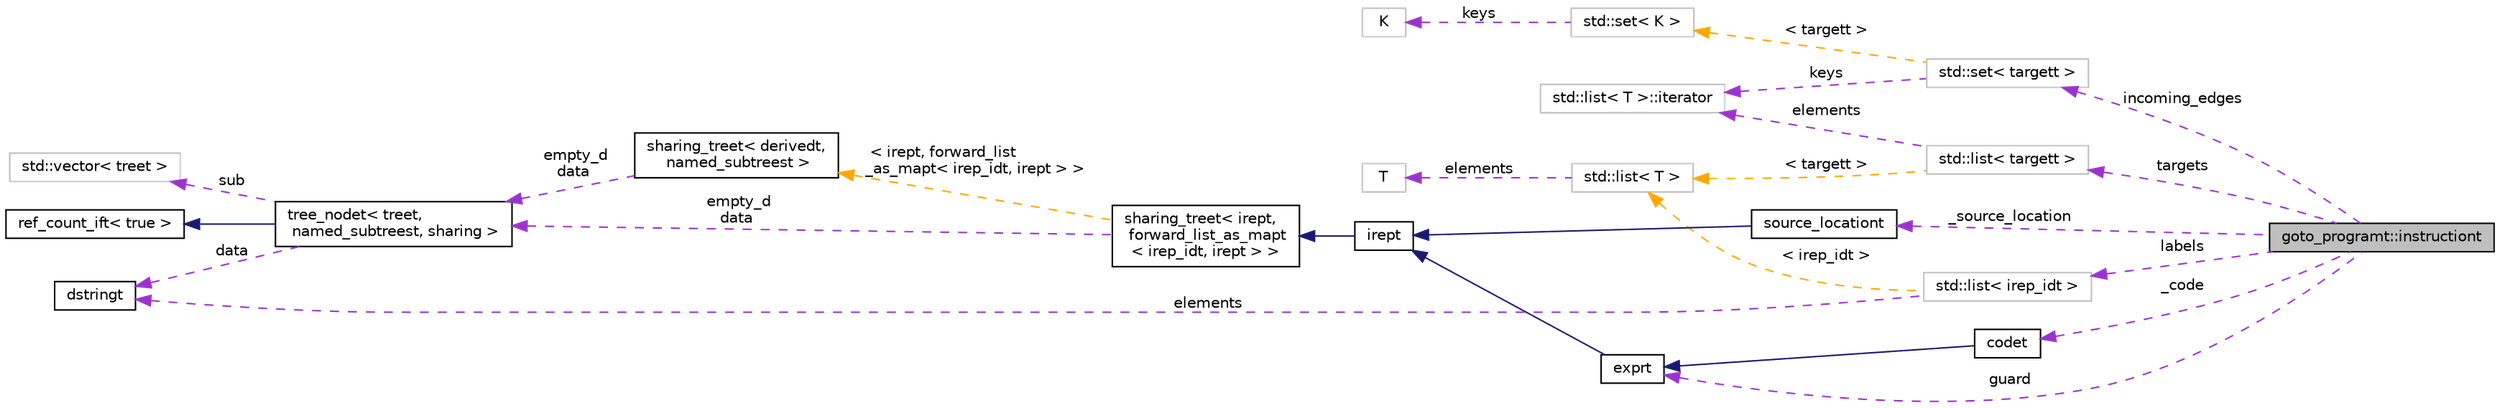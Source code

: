 digraph "goto_programt::instructiont"
{
 // LATEX_PDF_SIZE
  bgcolor="transparent";
  edge [fontname="Helvetica",fontsize="10",labelfontname="Helvetica",labelfontsize="10"];
  node [fontname="Helvetica",fontsize="10",shape=record];
  rankdir="LR";
  Node1 [label="goto_programt::instructiont",height=0.2,width=0.4,color="black", fillcolor="grey75", style="filled", fontcolor="black",tooltip="This class represents an instruction in the GOTO intermediate representation."];
  Node2 -> Node1 [dir="back",color="darkorchid3",fontsize="10",style="dashed",label=" targets" ,fontname="Helvetica"];
  Node2 [label="std::list\< targett \>",height=0.2,width=0.4,color="grey75",tooltip=" "];
  Node3 -> Node2 [dir="back",color="darkorchid3",fontsize="10",style="dashed",label=" elements" ,fontname="Helvetica"];
  Node3 [label="std::list\< T \>::iterator",height=0.2,width=0.4,color="grey75",tooltip="STL iterator class."];
  Node4 -> Node2 [dir="back",color="orange",fontsize="10",style="dashed",label=" \< targett \>" ,fontname="Helvetica"];
  Node4 [label="std::list\< T \>",height=0.2,width=0.4,color="grey75",tooltip="STL class."];
  Node5 -> Node4 [dir="back",color="darkorchid3",fontsize="10",style="dashed",label=" elements" ,fontname="Helvetica"];
  Node5 [label="T",height=0.2,width=0.4,color="grey75",tooltip=" "];
  Node6 -> Node1 [dir="back",color="darkorchid3",fontsize="10",style="dashed",label=" _code" ,fontname="Helvetica"];
  Node6 [label="codet",height=0.2,width=0.4,color="black",URL="$classcodet.html",tooltip="Data structure for representing an arbitrary statement in a program."];
  Node7 -> Node6 [dir="back",color="midnightblue",fontsize="10",style="solid",fontname="Helvetica"];
  Node7 [label="exprt",height=0.2,width=0.4,color="black",URL="$classexprt.html",tooltip="Base class for all expressions."];
  Node8 -> Node7 [dir="back",color="midnightblue",fontsize="10",style="solid",fontname="Helvetica"];
  Node8 [label="irept",height=0.2,width=0.4,color="black",URL="$classirept.html",tooltip="There are a large number of kinds of tree structured or tree-like data in CPROVER."];
  Node9 -> Node8 [dir="back",color="midnightblue",fontsize="10",style="solid",fontname="Helvetica"];
  Node9 [label="sharing_treet\< irept,\l forward_list_as_mapt\l\< irep_idt, irept \> \>",height=0.2,width=0.4,color="black",URL="$classsharing__treet.html",tooltip=" "];
  Node10 -> Node9 [dir="back",color="darkorchid3",fontsize="10",style="dashed",label=" empty_d\ndata" ,fontname="Helvetica"];
  Node10 [label="tree_nodet\< treet,\l named_subtreest, sharing \>",height=0.2,width=0.4,color="black",URL="$classtree__nodet.html",tooltip="A node with data in a tree, it contains:"];
  Node11 -> Node10 [dir="back",color="midnightblue",fontsize="10",style="solid",fontname="Helvetica"];
  Node11 [label="ref_count_ift\< true \>",height=0.2,width=0.4,color="black",URL="$structref__count__ift_3_01true_01_4.html",tooltip=" "];
  Node12 -> Node10 [dir="back",color="darkorchid3",fontsize="10",style="dashed",label=" sub" ,fontname="Helvetica"];
  Node12 [label="std::vector\< treet \>",height=0.2,width=0.4,color="grey75",tooltip=" "];
  Node14 -> Node10 [dir="back",color="darkorchid3",fontsize="10",style="dashed",label=" data" ,fontname="Helvetica"];
  Node14 [label="dstringt",height=0.2,width=0.4,color="black",URL="$classdstringt.html",tooltip="dstringt has one field, an unsigned integer no which is an index into a static table of strings."];
  Node15 -> Node9 [dir="back",color="orange",fontsize="10",style="dashed",label=" \< irept, forward_list\l_as_mapt\< irep_idt, irept \> \>" ,fontname="Helvetica"];
  Node15 [label="sharing_treet\< derivedt,\l named_subtreest \>",height=0.2,width=0.4,color="black",URL="$classsharing__treet.html",tooltip="Base class for tree-like data structures with sharing."];
  Node10 -> Node15 [dir="back",color="darkorchid3",fontsize="10",style="dashed",label=" empty_d\ndata" ,fontname="Helvetica"];
  Node16 -> Node1 [dir="back",color="darkorchid3",fontsize="10",style="dashed",label=" labels" ,fontname="Helvetica"];
  Node16 [label="std::list\< irep_idt \>",height=0.2,width=0.4,color="grey75",tooltip=" "];
  Node14 -> Node16 [dir="back",color="darkorchid3",fontsize="10",style="dashed",label=" elements" ,fontname="Helvetica"];
  Node4 -> Node16 [dir="back",color="orange",fontsize="10",style="dashed",label=" \< irep_idt \>" ,fontname="Helvetica"];
  Node17 -> Node1 [dir="back",color="darkorchid3",fontsize="10",style="dashed",label=" incoming_edges" ,fontname="Helvetica"];
  Node17 [label="std::set\< targett \>",height=0.2,width=0.4,color="grey75",tooltip=" "];
  Node3 -> Node17 [dir="back",color="darkorchid3",fontsize="10",style="dashed",label=" keys" ,fontname="Helvetica"];
  Node18 -> Node17 [dir="back",color="orange",fontsize="10",style="dashed",label=" \< targett \>" ,fontname="Helvetica"];
  Node18 [label="std::set\< K \>",height=0.2,width=0.4,color="grey75",tooltip="STL class."];
  Node19 -> Node18 [dir="back",color="darkorchid3",fontsize="10",style="dashed",label=" keys" ,fontname="Helvetica"];
  Node19 [label="K",height=0.2,width=0.4,color="grey75",tooltip=" "];
  Node7 -> Node1 [dir="back",color="darkorchid3",fontsize="10",style="dashed",label=" guard" ,fontname="Helvetica"];
  Node20 -> Node1 [dir="back",color="darkorchid3",fontsize="10",style="dashed",label=" _source_location" ,fontname="Helvetica"];
  Node20 [label="source_locationt",height=0.2,width=0.4,color="black",URL="$classsource__locationt.html",tooltip=" "];
  Node8 -> Node20 [dir="back",color="midnightblue",fontsize="10",style="solid",fontname="Helvetica"];
}
